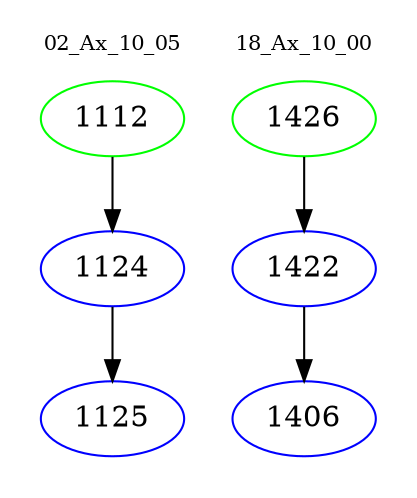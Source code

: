 digraph{
subgraph cluster_0 {
color = white
label = "02_Ax_10_05";
fontsize=10;
T0_1112 [label="1112", color="green"]
T0_1112 -> T0_1124 [color="black"]
T0_1124 [label="1124", color="blue"]
T0_1124 -> T0_1125 [color="black"]
T0_1125 [label="1125", color="blue"]
}
subgraph cluster_1 {
color = white
label = "18_Ax_10_00";
fontsize=10;
T1_1426 [label="1426", color="green"]
T1_1426 -> T1_1422 [color="black"]
T1_1422 [label="1422", color="blue"]
T1_1422 -> T1_1406 [color="black"]
T1_1406 [label="1406", color="blue"]
}
}
